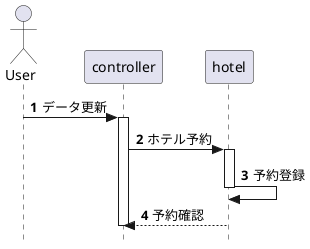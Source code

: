 @startuml 演習4-3
actor User
hide footbox
 'メッセージに自動で番号を降る
 autonumber
 ' 厳密なUMLに準拠する
skinparam style strictuml
User -> controller: データ更新
activate controller
controller -> hotel: ホテル予約
activate hotel
hotel -> hotel: 予約登録
deactivate hotel
controller <-- hotel: 予約確認
deactivate controller

@enduml